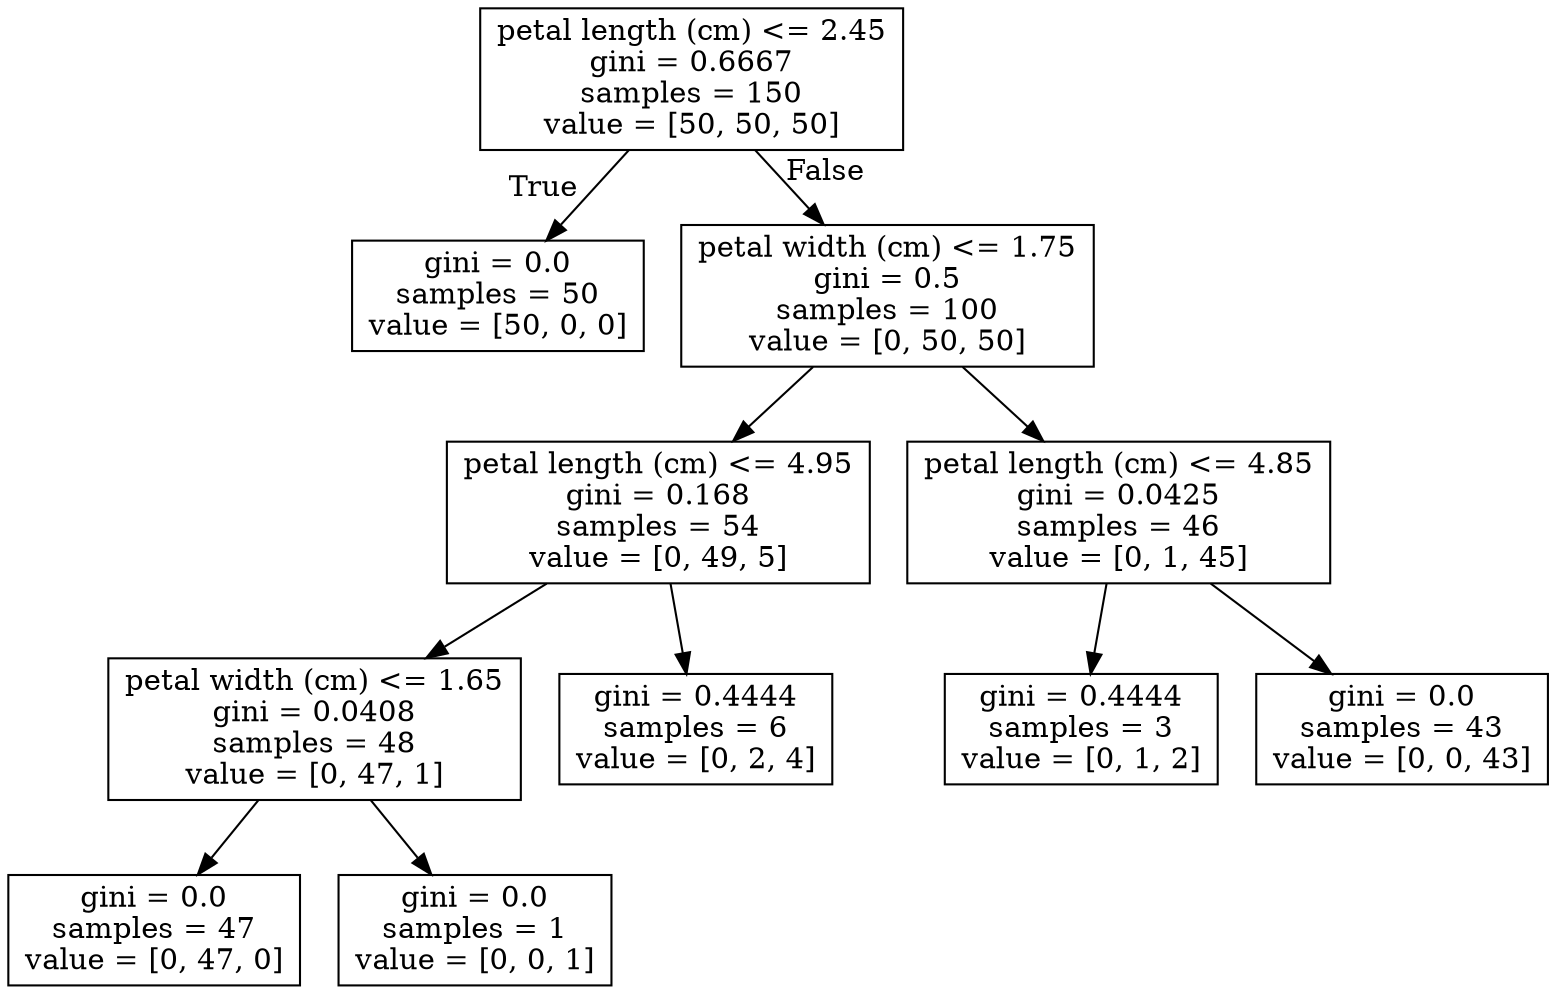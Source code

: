 digraph Tree {
node [shape=box] ;
0 [label="petal length (cm) <= 2.45\ngini = 0.6667\nsamples = 150\nvalue = [50, 50, 50]"] ;
1 [label="gini = 0.0\nsamples = 50\nvalue = [50, 0, 0]"] ;
0 -> 1 [labeldistance=2.5, labelangle=45, headlabel="True"] ;
2 [label="petal width (cm) <= 1.75\ngini = 0.5\nsamples = 100\nvalue = [0, 50, 50]"] ;
0 -> 2 [labeldistance=2.5, labelangle=-45, headlabel="False"] ;
3 [label="petal length (cm) <= 4.95\ngini = 0.168\nsamples = 54\nvalue = [0, 49, 5]"] ;
2 -> 3 ;
4 [label="petal width (cm) <= 1.65\ngini = 0.0408\nsamples = 48\nvalue = [0, 47, 1]"] ;
3 -> 4 ;
5 [label="gini = 0.0\nsamples = 47\nvalue = [0, 47, 0]"] ;
4 -> 5 ;
6 [label="gini = 0.0\nsamples = 1\nvalue = [0, 0, 1]"] ;
4 -> 6 ;
7 [label="gini = 0.4444\nsamples = 6\nvalue = [0, 2, 4]"] ;
3 -> 7 ;
8 [label="petal length (cm) <= 4.85\ngini = 0.0425\nsamples = 46\nvalue = [0, 1, 45]"] ;
2 -> 8 ;
9 [label="gini = 0.4444\nsamples = 3\nvalue = [0, 1, 2]"] ;
8 -> 9 ;
10 [label="gini = 0.0\nsamples = 43\nvalue = [0, 0, 43]"] ;
8 -> 10 ;
}